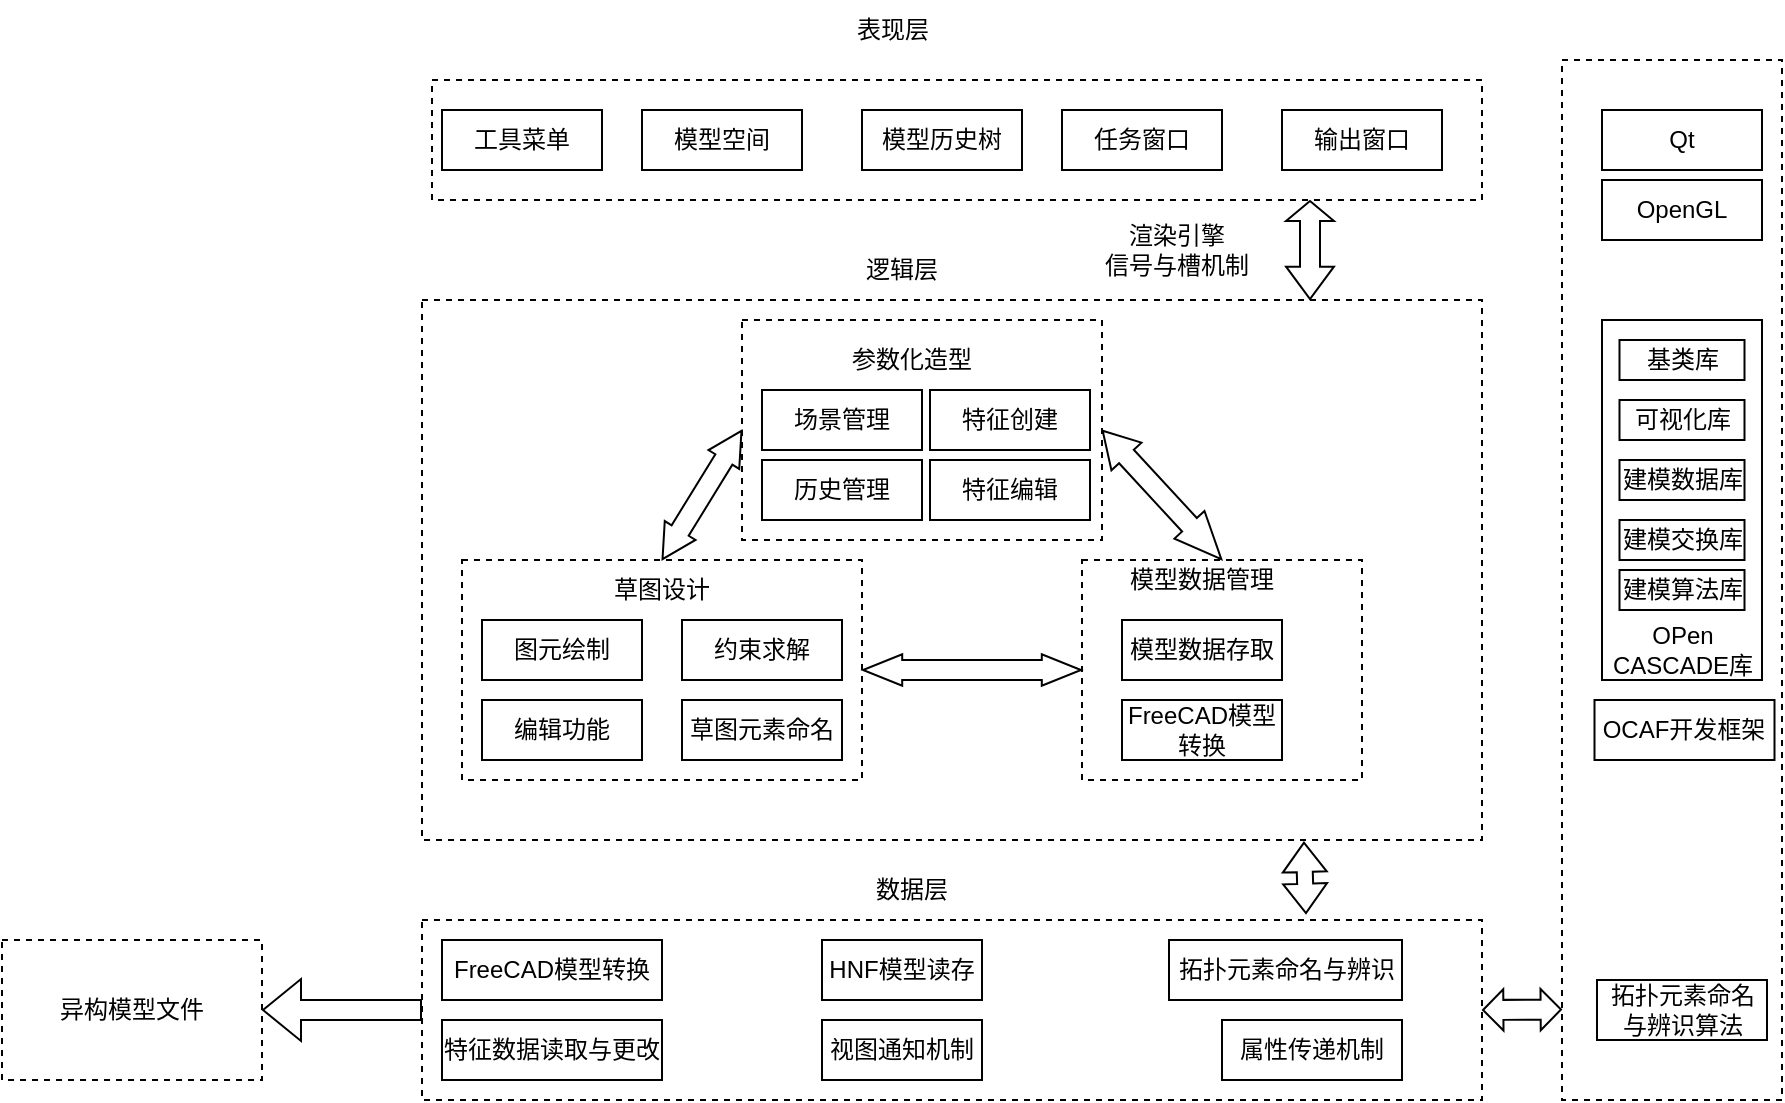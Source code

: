 <mxfile version="22.1.18" type="github">
  <diagram name="第 1 页" id="obXDIkw4ct05Dv1w8uGv">
    <mxGraphModel dx="2095" dy="571" grid="1" gridSize="10" guides="1" tooltips="1" connect="1" arrows="1" fold="1" page="1" pageScale="1" pageWidth="827" pageHeight="1169" math="0" shadow="0">
      <root>
        <mxCell id="0" />
        <mxCell id="1" parent="0" />
        <mxCell id="hpdYj8IzXZtInwZiu81i-1" value="" style="rounded=0;whiteSpace=wrap;html=1;dashed=1;" parent="1" vertex="1">
          <mxGeometry x="125" y="70" width="525" height="60" as="geometry" />
        </mxCell>
        <mxCell id="hpdYj8IzXZtInwZiu81i-3" value="" style="rounded=0;whiteSpace=wrap;html=1;dashed=1;" parent="1" vertex="1">
          <mxGeometry x="120" y="180" width="530" height="270" as="geometry" />
        </mxCell>
        <mxCell id="hpdYj8IzXZtInwZiu81i-4" value="" style="rounded=0;whiteSpace=wrap;html=1;dashed=1;" parent="1" vertex="1">
          <mxGeometry x="120" y="490" width="530" height="90" as="geometry" />
        </mxCell>
        <mxCell id="hpdYj8IzXZtInwZiu81i-5" value="工具菜单" style="rounded=0;whiteSpace=wrap;html=1;" parent="1" vertex="1">
          <mxGeometry x="130" y="85" width="80" height="30" as="geometry" />
        </mxCell>
        <mxCell id="hpdYj8IzXZtInwZiu81i-6" value="模型空间" style="rounded=0;whiteSpace=wrap;html=1;" parent="1" vertex="1">
          <mxGeometry x="230" y="85" width="80" height="30" as="geometry" />
        </mxCell>
        <mxCell id="hpdYj8IzXZtInwZiu81i-7" value="模型历史树" style="rounded=0;whiteSpace=wrap;html=1;" parent="1" vertex="1">
          <mxGeometry x="340" y="85" width="80" height="30" as="geometry" />
        </mxCell>
        <mxCell id="hpdYj8IzXZtInwZiu81i-8" value="输出窗口" style="rounded=0;whiteSpace=wrap;html=1;" parent="1" vertex="1">
          <mxGeometry x="550" y="85" width="80" height="30" as="geometry" />
        </mxCell>
        <mxCell id="hpdYj8IzXZtInwZiu81i-9" value="任务窗口" style="rounded=0;whiteSpace=wrap;html=1;" parent="1" vertex="1">
          <mxGeometry x="440" y="85" width="80" height="30" as="geometry" />
        </mxCell>
        <mxCell id="hpdYj8IzXZtInwZiu81i-10" value="&lt;font style=&quot;font-size: 12px;&quot;&gt;表现&lt;/font&gt;层" style="text;html=1;align=center;verticalAlign=middle;resizable=0;points=[];autosize=1;strokeColor=none;fillColor=none;" parent="1" vertex="1">
          <mxGeometry x="325" y="30" width="60" height="30" as="geometry" />
        </mxCell>
        <mxCell id="hpdYj8IzXZtInwZiu81i-11" value="" style="rounded=0;whiteSpace=wrap;html=1;dashed=1;" parent="1" vertex="1">
          <mxGeometry x="280" y="190" width="180" height="110" as="geometry" />
        </mxCell>
        <mxCell id="hpdYj8IzXZtInwZiu81i-12" value="场景管理" style="rounded=0;whiteSpace=wrap;html=1;" parent="1" vertex="1">
          <mxGeometry x="290" y="225" width="80" height="30" as="geometry" />
        </mxCell>
        <mxCell id="hpdYj8IzXZtInwZiu81i-13" value="历史管理" style="rounded=0;whiteSpace=wrap;html=1;" parent="1" vertex="1">
          <mxGeometry x="290" y="260" width="80" height="30" as="geometry" />
        </mxCell>
        <mxCell id="hpdYj8IzXZtInwZiu81i-14" value="特征创建" style="rounded=0;whiteSpace=wrap;html=1;" parent="1" vertex="1">
          <mxGeometry x="374" y="225" width="80" height="30" as="geometry" />
        </mxCell>
        <mxCell id="hpdYj8IzXZtInwZiu81i-15" value="特征编辑" style="rounded=0;whiteSpace=wrap;html=1;" parent="1" vertex="1">
          <mxGeometry x="374" y="260" width="80" height="30" as="geometry" />
        </mxCell>
        <mxCell id="hpdYj8IzXZtInwZiu81i-16" value="" style="rounded=0;whiteSpace=wrap;html=1;dashed=1;" parent="1" vertex="1">
          <mxGeometry x="140" y="310" width="200" height="110" as="geometry" />
        </mxCell>
        <mxCell id="hpdYj8IzXZtInwZiu81i-18" value="" style="rounded=0;whiteSpace=wrap;html=1;dashed=1;" parent="1" vertex="1">
          <mxGeometry x="450" y="310" width="140" height="110" as="geometry" />
        </mxCell>
        <mxCell id="hpdYj8IzXZtInwZiu81i-19" value="图元绘制" style="rounded=0;whiteSpace=wrap;html=1;" parent="1" vertex="1">
          <mxGeometry x="150" y="340" width="80" height="30" as="geometry" />
        </mxCell>
        <mxCell id="hpdYj8IzXZtInwZiu81i-20" value="约束求解" style="rounded=0;whiteSpace=wrap;html=1;" parent="1" vertex="1">
          <mxGeometry x="250" y="340" width="80" height="30" as="geometry" />
        </mxCell>
        <mxCell id="hpdYj8IzXZtInwZiu81i-21" value="编辑功能" style="rounded=0;whiteSpace=wrap;html=1;" parent="1" vertex="1">
          <mxGeometry x="150" y="380" width="80" height="30" as="geometry" />
        </mxCell>
        <mxCell id="hpdYj8IzXZtInwZiu81i-22" value="草图元素命名" style="rounded=0;whiteSpace=wrap;html=1;" parent="1" vertex="1">
          <mxGeometry x="250" y="380" width="80" height="30" as="geometry" />
        </mxCell>
        <mxCell id="hpdYj8IzXZtInwZiu81i-23" value="模型数据存取" style="rounded=0;whiteSpace=wrap;html=1;" parent="1" vertex="1">
          <mxGeometry x="470" y="340" width="80" height="30" as="geometry" />
        </mxCell>
        <mxCell id="hpdYj8IzXZtInwZiu81i-24" value="FreeCAD模型转换" style="rounded=0;whiteSpace=wrap;html=1;" parent="1" vertex="1">
          <mxGeometry x="470" y="380" width="80" height="30" as="geometry" />
        </mxCell>
        <mxCell id="hpdYj8IzXZtInwZiu81i-27" value="" style="rounded=0;whiteSpace=wrap;html=1;dashed=1;" parent="1" vertex="1">
          <mxGeometry x="690" y="60" width="110" height="520" as="geometry" />
        </mxCell>
        <mxCell id="hpdYj8IzXZtInwZiu81i-28" value="&lt;font style=&quot;font-size: 12px;&quot;&gt;Qt&lt;/font&gt;" style="rounded=0;whiteSpace=wrap;html=1;" parent="1" vertex="1">
          <mxGeometry x="710" y="85" width="80" height="30" as="geometry" />
        </mxCell>
        <mxCell id="hpdYj8IzXZtInwZiu81i-29" value="&lt;font style=&quot;font-size: 12px;&quot;&gt;OpenGL&lt;/font&gt;" style="rounded=0;whiteSpace=wrap;html=1;" parent="1" vertex="1">
          <mxGeometry x="710" y="120" width="80" height="30" as="geometry" />
        </mxCell>
        <mxCell id="hpdYj8IzXZtInwZiu81i-30" value="" style="rounded=0;whiteSpace=wrap;html=1;" parent="1" vertex="1">
          <mxGeometry x="710" y="190" width="80" height="180" as="geometry" />
        </mxCell>
        <mxCell id="hpdYj8IzXZtInwZiu81i-31" value="&lt;font style=&quot;font-size: 12px;&quot;&gt;基类库&lt;/font&gt;" style="rounded=0;whiteSpace=wrap;html=1;" parent="1" vertex="1">
          <mxGeometry x="718.75" y="200" width="62.5" height="20" as="geometry" />
        </mxCell>
        <mxCell id="hpdYj8IzXZtInwZiu81i-33" value="&lt;font style=&quot;font-size: 12px;&quot;&gt;可视化库&lt;/font&gt;" style="rounded=0;whiteSpace=wrap;html=1;" parent="1" vertex="1">
          <mxGeometry x="718.75" y="230" width="62.5" height="20" as="geometry" />
        </mxCell>
        <mxCell id="hpdYj8IzXZtInwZiu81i-34" value="&lt;font style=&quot;font-size: 12px;&quot;&gt;建模数据库&lt;/font&gt;" style="rounded=0;whiteSpace=wrap;html=1;" parent="1" vertex="1">
          <mxGeometry x="718.75" y="260" width="62.5" height="20" as="geometry" />
        </mxCell>
        <mxCell id="hpdYj8IzXZtInwZiu81i-35" value="建模交换库" style="rounded=0;whiteSpace=wrap;html=1;" parent="1" vertex="1">
          <mxGeometry x="718.75" y="290" width="62.5" height="20" as="geometry" />
        </mxCell>
        <mxCell id="hpdYj8IzXZtInwZiu81i-36" value="建模算法库" style="rounded=0;whiteSpace=wrap;html=1;" parent="1" vertex="1">
          <mxGeometry x="718.75" y="315" width="62.5" height="20" as="geometry" />
        </mxCell>
        <mxCell id="hpdYj8IzXZtInwZiu81i-38" value="OCAF开发框架" style="rounded=0;whiteSpace=wrap;html=1;" parent="1" vertex="1">
          <mxGeometry x="706.25" y="380" width="90" height="30" as="geometry" />
        </mxCell>
        <mxCell id="hpdYj8IzXZtInwZiu81i-39" value="拓扑元素命名与辨识算法" style="rounded=0;whiteSpace=wrap;html=1;" parent="1" vertex="1">
          <mxGeometry x="707.5" y="520" width="85" height="30" as="geometry" />
        </mxCell>
        <mxCell id="hpdYj8IzXZtInwZiu81i-40" value="属性传递机制" style="rounded=0;whiteSpace=wrap;html=1;" parent="1" vertex="1">
          <mxGeometry x="520" y="540" width="90" height="30" as="geometry" />
        </mxCell>
        <mxCell id="hpdYj8IzXZtInwZiu81i-42" value="OPen&lt;br&gt;CASCADE库" style="text;html=1;strokeColor=none;fillColor=none;align=center;verticalAlign=middle;whiteSpace=wrap;rounded=0;" parent="1" vertex="1">
          <mxGeometry x="712.5" y="340" width="75" height="30" as="geometry" />
        </mxCell>
        <mxCell id="hpdYj8IzXZtInwZiu81i-43" value="草图设计" style="text;html=1;strokeColor=none;fillColor=none;align=center;verticalAlign=middle;whiteSpace=wrap;rounded=0;" parent="1" vertex="1">
          <mxGeometry x="210" y="310" width="60" height="30" as="geometry" />
        </mxCell>
        <mxCell id="hpdYj8IzXZtInwZiu81i-44" value="模型数据管理" style="text;html=1;strokeColor=none;fillColor=none;align=center;verticalAlign=middle;whiteSpace=wrap;rounded=0;" parent="1" vertex="1">
          <mxGeometry x="470" y="305" width="80" height="30" as="geometry" />
        </mxCell>
        <mxCell id="hpdYj8IzXZtInwZiu81i-45" value="参数化造型" style="text;html=1;strokeColor=none;fillColor=none;align=center;verticalAlign=middle;whiteSpace=wrap;rounded=0;" parent="1" vertex="1">
          <mxGeometry x="325" y="195" width="80" height="30" as="geometry" />
        </mxCell>
        <mxCell id="hpdYj8IzXZtInwZiu81i-48" value="" style="shape=flexArrow;endArrow=classic;startArrow=classic;html=1;rounded=0;exitX=0.5;exitY=0;exitDx=0;exitDy=0;entryX=0;entryY=0.5;entryDx=0;entryDy=0;startWidth=7.059;startSize=5.271;endWidth=7.059;endSize=5.271;" parent="1" source="hpdYj8IzXZtInwZiu81i-16" target="hpdYj8IzXZtInwZiu81i-11" edge="1">
          <mxGeometry width="100" height="100" relative="1" as="geometry">
            <mxPoint x="170" y="300" as="sourcePoint" />
            <mxPoint x="270" y="200" as="targetPoint" />
          </mxGeometry>
        </mxCell>
        <mxCell id="hpdYj8IzXZtInwZiu81i-49" value="" style="shape=flexArrow;endArrow=classic;startArrow=classic;html=1;rounded=0;exitX=1;exitY=0.5;exitDx=0;exitDy=0;entryX=0;entryY=0.5;entryDx=0;entryDy=0;endWidth=4.706;endSize=6.2;startWidth=4.706;startSize=6.2;" parent="1" source="hpdYj8IzXZtInwZiu81i-16" target="hpdYj8IzXZtInwZiu81i-18" edge="1">
          <mxGeometry width="100" height="100" relative="1" as="geometry">
            <mxPoint x="340" y="450" as="sourcePoint" />
            <mxPoint x="440" y="350" as="targetPoint" />
          </mxGeometry>
        </mxCell>
        <mxCell id="hpdYj8IzXZtInwZiu81i-53" value="" style="shape=flexArrow;endArrow=classic;startArrow=classic;html=1;rounded=0;exitX=0.5;exitY=0;exitDx=0;exitDy=0;entryX=1;entryY=0.5;entryDx=0;entryDy=0;endWidth=9.412;endSize=5.506;startWidth=9.412;startSize=7.494;" parent="1" source="hpdYj8IzXZtInwZiu81i-18" target="hpdYj8IzXZtInwZiu81i-11" edge="1">
          <mxGeometry width="100" height="100" relative="1" as="geometry">
            <mxPoint x="440" y="340" as="sourcePoint" />
            <mxPoint x="540" y="240" as="targetPoint" />
          </mxGeometry>
        </mxCell>
        <mxCell id="hpdYj8IzXZtInwZiu81i-54" value="逻辑层" style="text;html=1;strokeColor=none;fillColor=none;align=center;verticalAlign=middle;whiteSpace=wrap;rounded=0;" parent="1" vertex="1">
          <mxGeometry x="330" y="150" width="60" height="30" as="geometry" />
        </mxCell>
        <mxCell id="hpdYj8IzXZtInwZiu81i-55" value="" style="shape=flexArrow;endArrow=classic;startArrow=classic;html=1;rounded=0;endWidth=12.941;endSize=2.988;startWidth=12.941;startSize=5.047;" parent="1" edge="1">
          <mxGeometry width="100" height="100" relative="1" as="geometry">
            <mxPoint x="564" y="180" as="sourcePoint" />
            <mxPoint x="564" y="130" as="targetPoint" />
          </mxGeometry>
        </mxCell>
        <mxCell id="hpdYj8IzXZtInwZiu81i-58" value="" style="shape=flexArrow;endArrow=classic;startArrow=classic;html=1;rounded=0;entryX=0.832;entryY=1.003;entryDx=0;entryDy=0;entryPerimeter=0;width=8;endSize=4.553;endWidth=12.941;startWidth=12.941;startSize=4.553;" parent="1" target="hpdYj8IzXZtInwZiu81i-3" edge="1">
          <mxGeometry width="100" height="100" relative="1" as="geometry">
            <mxPoint x="562" y="487" as="sourcePoint" />
            <mxPoint x="510" y="510" as="targetPoint" />
          </mxGeometry>
        </mxCell>
        <mxCell id="hpdYj8IzXZtInwZiu81i-59" value="渲染引擎&lt;br&gt;信号与槽机制" style="text;html=1;strokeColor=none;fillColor=none;align=center;verticalAlign=middle;whiteSpace=wrap;rounded=0;" parent="1" vertex="1">
          <mxGeometry x="460" y="140" width="75" height="30" as="geometry" />
        </mxCell>
        <mxCell id="hpdYj8IzXZtInwZiu81i-60" style="edgeStyle=orthogonalEdgeStyle;rounded=0;orthogonalLoop=1;jettySize=auto;html=1;exitX=0.5;exitY=1;exitDx=0;exitDy=0;" parent="1" source="hpdYj8IzXZtInwZiu81i-38" target="hpdYj8IzXZtInwZiu81i-38" edge="1">
          <mxGeometry relative="1" as="geometry" />
        </mxCell>
        <mxCell id="hpdYj8IzXZtInwZiu81i-62" value="数据层" style="text;html=1;strokeColor=none;fillColor=none;align=center;verticalAlign=middle;whiteSpace=wrap;rounded=0;" parent="1" vertex="1">
          <mxGeometry x="335" y="460" width="60" height="30" as="geometry" />
        </mxCell>
        <mxCell id="hpdYj8IzXZtInwZiu81i-70" value="" style="shape=flexArrow;endArrow=classic;startArrow=classic;html=1;rounded=0;endWidth=9.655;endSize=3.062;startWidth=9.655;startSize=3.062;exitX=0;exitY=0.913;exitDx=0;exitDy=0;exitPerimeter=0;entryX=1;entryY=0.5;entryDx=0;entryDy=0;" parent="1" source="hpdYj8IzXZtInwZiu81i-27" edge="1" target="hpdYj8IzXZtInwZiu81i-4">
          <mxGeometry width="100" height="100" relative="1" as="geometry">
            <mxPoint x="615" y="535" as="sourcePoint" />
            <mxPoint x="650" y="533" as="targetPoint" />
          </mxGeometry>
        </mxCell>
        <mxCell id="hpdYj8IzXZtInwZiu81i-71" value="特征数据读取与更改" style="rounded=0;whiteSpace=wrap;html=1;" parent="1" vertex="1">
          <mxGeometry x="130" y="540" width="110" height="30" as="geometry" />
        </mxCell>
        <mxCell id="hpdYj8IzXZtInwZiu81i-72" value="视图通知机制" style="rounded=0;whiteSpace=wrap;html=1;" parent="1" vertex="1">
          <mxGeometry x="320" y="540" width="80" height="30" as="geometry" />
        </mxCell>
        <mxCell id="hpdYj8IzXZtInwZiu81i-73" value="HNF模型读存" style="rounded=0;whiteSpace=wrap;html=1;" parent="1" vertex="1">
          <mxGeometry x="320" y="500" width="80" height="30" as="geometry" />
        </mxCell>
        <mxCell id="hpdYj8IzXZtInwZiu81i-74" value="拓扑元素命名与辨识" style="rounded=0;whiteSpace=wrap;html=1;" parent="1" vertex="1">
          <mxGeometry x="493.5" y="500" width="116.5" height="30" as="geometry" />
        </mxCell>
        <mxCell id="FGgtW8K9BUZy6P2zBws3-1" value="FreeCAD模型转换" style="rounded=0;whiteSpace=wrap;html=1;" parent="1" vertex="1">
          <mxGeometry x="130" y="500" width="110" height="30" as="geometry" />
        </mxCell>
        <mxCell id="hJrH6lRr0SaoW-DPeT8e-1" value="异构模型文件" style="rounded=0;whiteSpace=wrap;html=1;dashed=1;" vertex="1" parent="1">
          <mxGeometry x="-90" y="500" width="130" height="70" as="geometry" />
        </mxCell>
        <mxCell id="hJrH6lRr0SaoW-DPeT8e-2" value="" style="shape=flexArrow;endArrow=classic;html=1;rounded=0;entryX=1;entryY=0.5;entryDx=0;entryDy=0;exitX=0;exitY=0.5;exitDx=0;exitDy=0;" edge="1" parent="1" source="hpdYj8IzXZtInwZiu81i-4" target="hJrH6lRr0SaoW-DPeT8e-1">
          <mxGeometry width="50" height="50" relative="1" as="geometry">
            <mxPoint x="40" y="590" as="sourcePoint" />
            <mxPoint x="90" y="540" as="targetPoint" />
          </mxGeometry>
        </mxCell>
      </root>
    </mxGraphModel>
  </diagram>
</mxfile>
